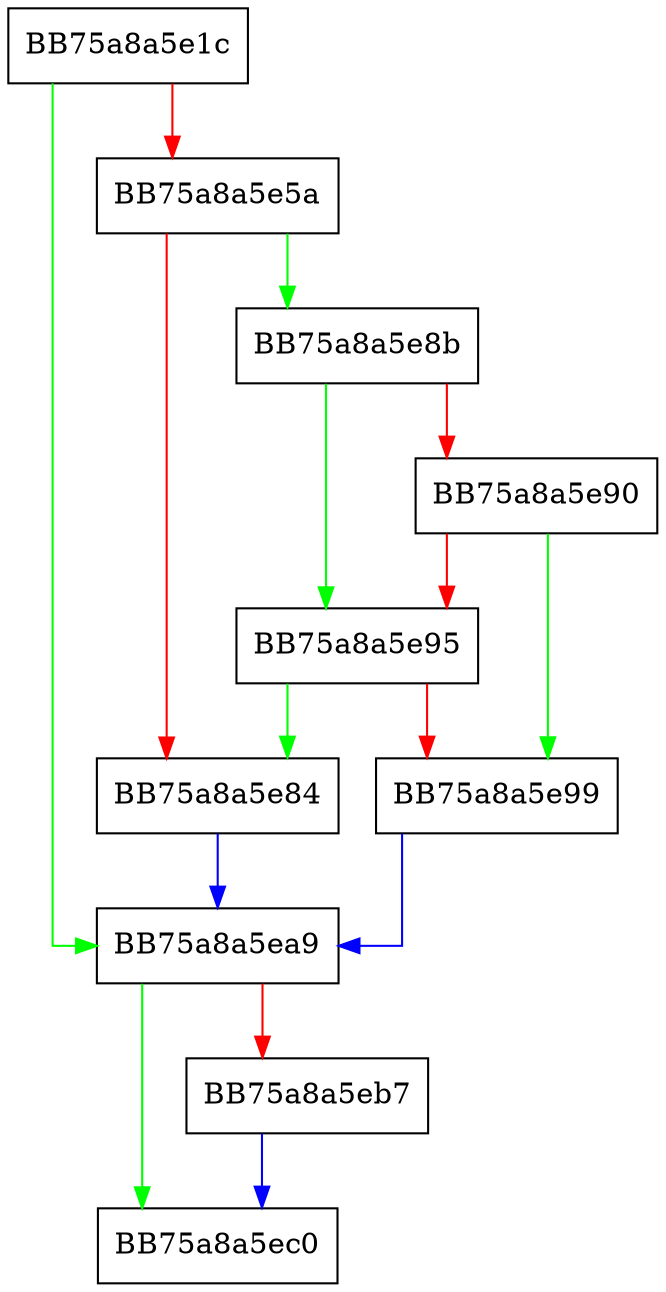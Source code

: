 digraph GetValueFromKeyHelper {
  node [shape="box"];
  graph [splines=ortho];
  BB75a8a5e1c -> BB75a8a5ea9 [color="green"];
  BB75a8a5e1c -> BB75a8a5e5a [color="red"];
  BB75a8a5e5a -> BB75a8a5e8b [color="green"];
  BB75a8a5e5a -> BB75a8a5e84 [color="red"];
  BB75a8a5e84 -> BB75a8a5ea9 [color="blue"];
  BB75a8a5e8b -> BB75a8a5e95 [color="green"];
  BB75a8a5e8b -> BB75a8a5e90 [color="red"];
  BB75a8a5e90 -> BB75a8a5e99 [color="green"];
  BB75a8a5e90 -> BB75a8a5e95 [color="red"];
  BB75a8a5e95 -> BB75a8a5e84 [color="green"];
  BB75a8a5e95 -> BB75a8a5e99 [color="red"];
  BB75a8a5e99 -> BB75a8a5ea9 [color="blue"];
  BB75a8a5ea9 -> BB75a8a5ec0 [color="green"];
  BB75a8a5ea9 -> BB75a8a5eb7 [color="red"];
  BB75a8a5eb7 -> BB75a8a5ec0 [color="blue"];
}